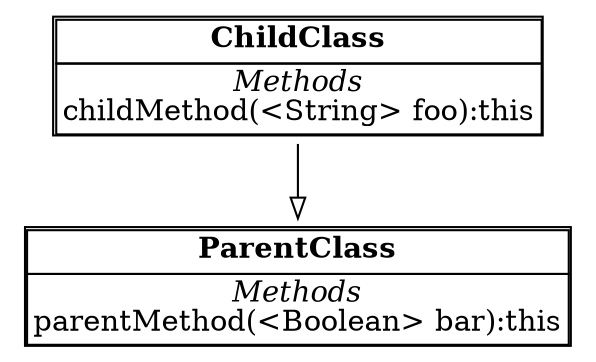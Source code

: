 digraph ClassDiagram {
	node [shape=plaintext]
	edge [arrowhead=empty];

"ChildClass" [ label = <<TABLE CELLSPACING="0">
	<TR><TD><B>ChildClass</B></TD></TR>
	<TR><TD><I>Methods</I><BR/>
childMethod(&lt;String&gt; foo):this
<BR align="left" />

</TD></TR>


</TABLE>>]

	"ChildClass" -> "ParentClass"

"ParentClass" [ label = <<TABLE CELLSPACING="0">
	<TR><TD><B>ParentClass</B></TD></TR>
	<TR><TD><I>Methods</I><BR/>
parentMethod(&lt;Boolean&gt; bar):this
<BR align="left" />

</TD></TR>


</TABLE>>]




}
